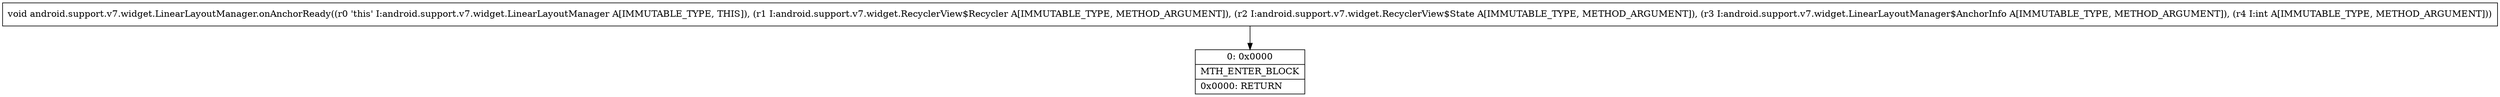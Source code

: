 digraph "CFG forandroid.support.v7.widget.LinearLayoutManager.onAnchorReady(Landroid\/support\/v7\/widget\/RecyclerView$Recycler;Landroid\/support\/v7\/widget\/RecyclerView$State;Landroid\/support\/v7\/widget\/LinearLayoutManager$AnchorInfo;I)V" {
Node_0 [shape=record,label="{0\:\ 0x0000|MTH_ENTER_BLOCK\l|0x0000: RETURN   \l}"];
MethodNode[shape=record,label="{void android.support.v7.widget.LinearLayoutManager.onAnchorReady((r0 'this' I:android.support.v7.widget.LinearLayoutManager A[IMMUTABLE_TYPE, THIS]), (r1 I:android.support.v7.widget.RecyclerView$Recycler A[IMMUTABLE_TYPE, METHOD_ARGUMENT]), (r2 I:android.support.v7.widget.RecyclerView$State A[IMMUTABLE_TYPE, METHOD_ARGUMENT]), (r3 I:android.support.v7.widget.LinearLayoutManager$AnchorInfo A[IMMUTABLE_TYPE, METHOD_ARGUMENT]), (r4 I:int A[IMMUTABLE_TYPE, METHOD_ARGUMENT])) }"];
MethodNode -> Node_0;
}

